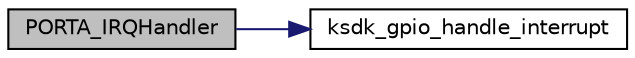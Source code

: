 digraph "PORTA_IRQHandler"
{
  edge [fontname="Helvetica",fontsize="10",labelfontname="Helvetica",labelfontsize="10"];
  node [fontname="Helvetica",fontsize="10",shape=record];
  rankdir="LR";
  Node4 [label="PORTA_IRQHandler",height=0.2,width=0.4,color="black", fillcolor="grey75", style="filled", fontcolor="black"];
  Node4 -> Node5 [color="midnightblue",fontsize="10",style="solid",fontname="Helvetica"];
  Node5 [label="ksdk_gpio_handle_interrupt",height=0.2,width=0.4,color="black", fillcolor="white", style="filled",URL="$gpio__driver__irq__kl27z_8c.html#ae1f26b9bce765af15e31dc9a9e23a305"];
}
